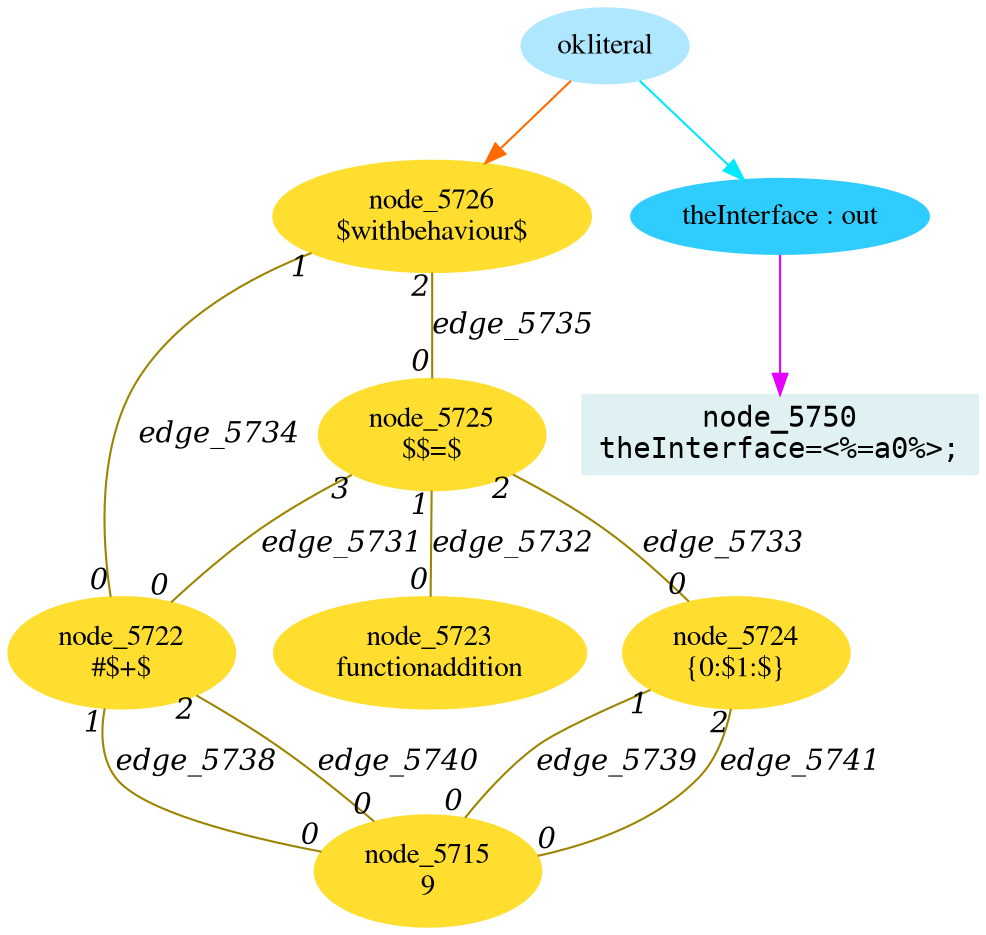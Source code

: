 digraph g{node_5715 [shape="ellipse", style="filled", color="#ffde2f", fontname="Times", label="node_5715
9" ]
node_5722 [shape="ellipse", style="filled", color="#ffde2f", fontname="Times", label="node_5722
#$+$" ]
node_5723 [shape="ellipse", style="filled", color="#ffde2f", fontname="Times", label="node_5723
functionaddition" ]
node_5724 [shape="ellipse", style="filled", color="#ffde2f", fontname="Times", label="node_5724
{0:$1:$}" ]
node_5725 [shape="ellipse", style="filled", color="#ffde2f", fontname="Times", label="node_5725
$$=$" ]
node_5726 [shape="ellipse", style="filled", color="#ffde2f", fontname="Times", label="node_5726
$withbehaviour$" ]
node_5750 [shape="box", style="filled", color="#dff1f2", fontname="Courier", label="node_5750
theInterface=<%=a0%>;
" ]
node_5561 [shape="ellipse", style="filled", color="#afe7ff", fontname="Times", label="okliteral" ]
node_5613 [shape="ellipse", style="filled", color="#2fcdff", fontname="Times", label="theInterface : out" ]
node_5561 -> node_5726 [dir=forward, arrowHead=normal, fontname="Times-Italic", arrowsize=1, color="#ff6b00", label="",  headlabel="", taillabel="" ]
node_5561 -> node_5613 [dir=forward, arrowHead=normal, fontname="Times-Italic", arrowsize=1, color="#00e8ff", label="",  headlabel="", taillabel="" ]
node_5613 -> node_5750 [dir=forward, arrowHead=normal, fontname="Times-Italic", arrowsize=1, color="#e300ff", label="",  headlabel="", taillabel="" ]
node_5725 -> node_5722 [dir=none, arrowHead=none, fontname="Times-Italic", arrowsize=1, color="#9d8400", label="edge_5731",  headlabel="0", taillabel="3" ]
node_5725 -> node_5723 [dir=none, arrowHead=none, fontname="Times-Italic", arrowsize=1, color="#9d8400", label="edge_5732",  headlabel="0", taillabel="1" ]
node_5725 -> node_5724 [dir=none, arrowHead=none, fontname="Times-Italic", arrowsize=1, color="#9d8400", label="edge_5733",  headlabel="0", taillabel="2" ]
node_5726 -> node_5722 [dir=none, arrowHead=none, fontname="Times-Italic", arrowsize=1, color="#9d8400", label="edge_5734",  headlabel="0", taillabel="1" ]
node_5726 -> node_5725 [dir=none, arrowHead=none, fontname="Times-Italic", arrowsize=1, color="#9d8400", label="edge_5735",  headlabel="0", taillabel="2" ]
node_5722 -> node_5715 [dir=none, arrowHead=none, fontname="Times-Italic", arrowsize=1, color="#9d8400", label="edge_5738",  headlabel="0", taillabel="1" ]
node_5724 -> node_5715 [dir=none, arrowHead=none, fontname="Times-Italic", arrowsize=1, color="#9d8400", label="edge_5739",  headlabel="0", taillabel="1" ]
node_5722 -> node_5715 [dir=none, arrowHead=none, fontname="Times-Italic", arrowsize=1, color="#9d8400", label="edge_5740",  headlabel="0", taillabel="2" ]
node_5724 -> node_5715 [dir=none, arrowHead=none, fontname="Times-Italic", arrowsize=1, color="#9d8400", label="edge_5741",  headlabel="0", taillabel="2" ]
}
